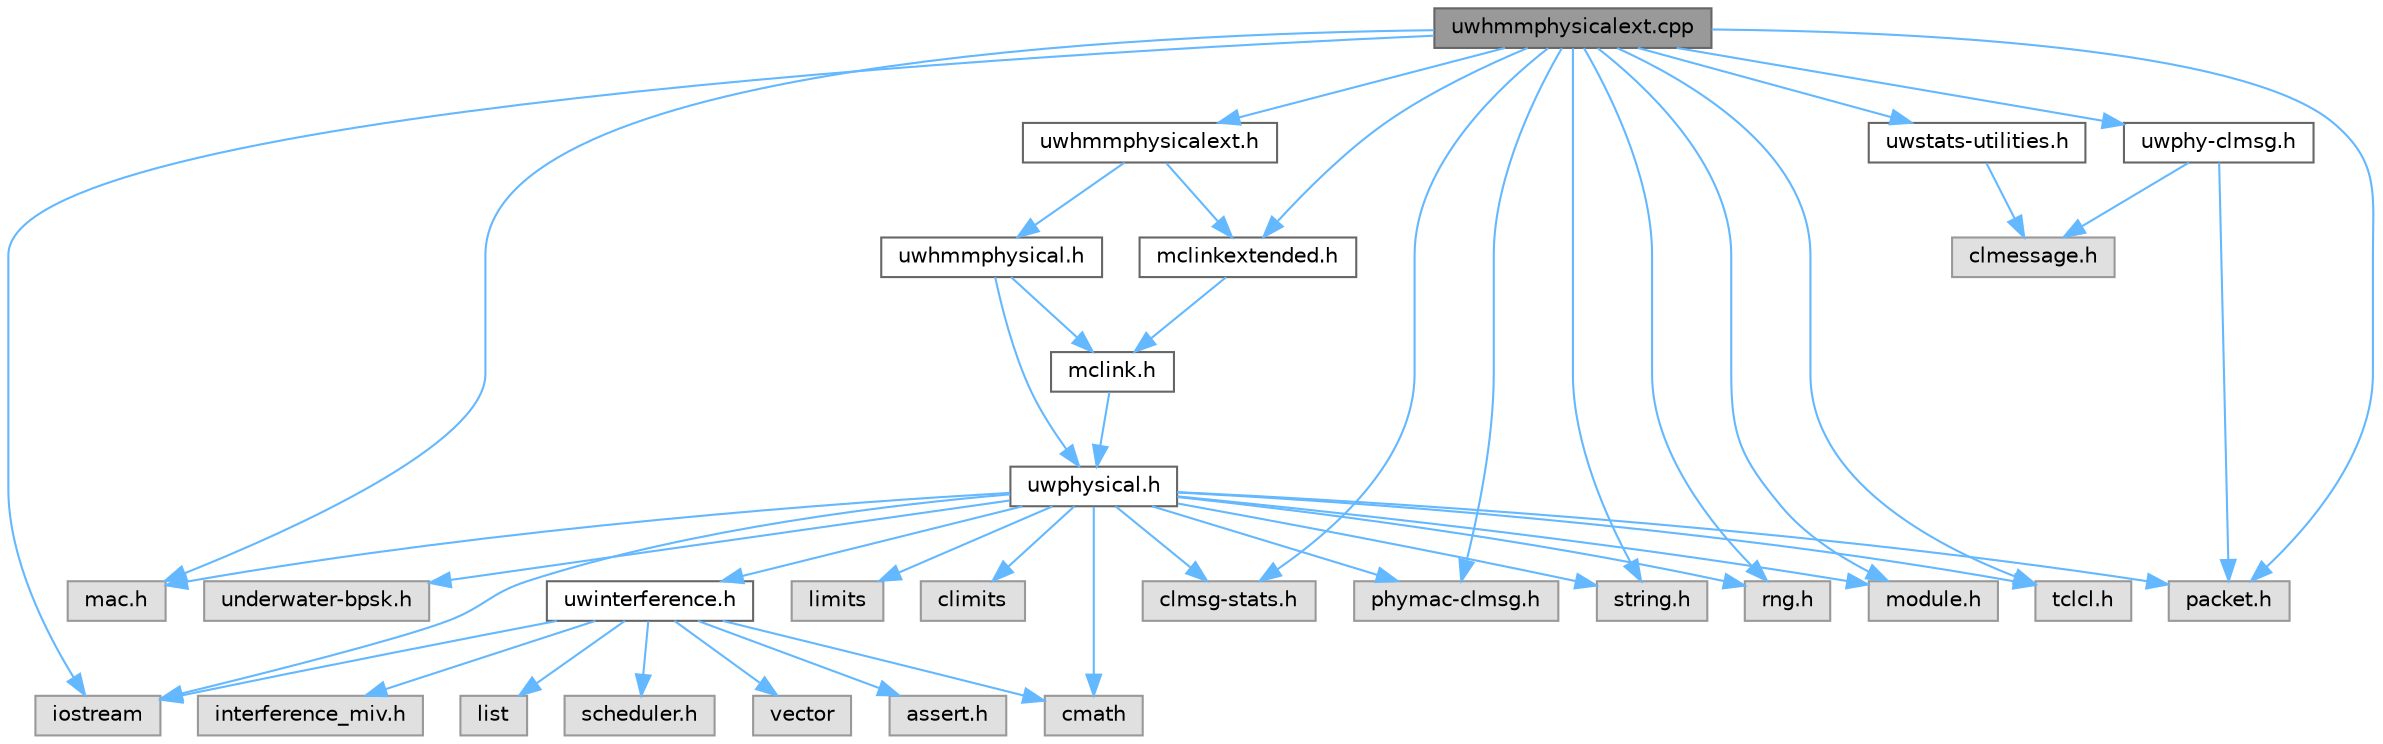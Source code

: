 digraph "uwhmmphysicalext.cpp"
{
 // LATEX_PDF_SIZE
  bgcolor="transparent";
  edge [fontname=Helvetica,fontsize=10,labelfontname=Helvetica,labelfontsize=10];
  node [fontname=Helvetica,fontsize=10,shape=box,height=0.2,width=0.4];
  Node1 [id="Node000001",label="uwhmmphysicalext.cpp",height=0.2,width=0.4,color="gray40", fillcolor="grey60", style="filled", fontcolor="black",tooltip="Implementation of UnderwaterHMMPhysicalExt class."];
  Node1 -> Node2 [id="edge1_Node000001_Node000002",color="steelblue1",style="solid",tooltip=" "];
  Node2 [id="Node000002",label="uwhmmphysicalext.h",height=0.2,width=0.4,color="grey40", fillcolor="white", style="filled",URL="$uwhmmphysicalext_8h.html",tooltip="Definition of UwHMMPhysicalExt class."];
  Node2 -> Node3 [id="edge2_Node000002_Node000003",color="steelblue1",style="solid",tooltip=" "];
  Node3 [id="Node000003",label="uwhmmphysical.h",height=0.2,width=0.4,color="grey40", fillcolor="white", style="filled",URL="$uwhmmphysical_8h.html",tooltip="Definition of UwHMMPhysical class."];
  Node3 -> Node4 [id="edge3_Node000003_Node000004",color="steelblue1",style="solid",tooltip=" "];
  Node4 [id="Node000004",label="uwphysical.h",height=0.2,width=0.4,color="grey40", fillcolor="white", style="filled",URL="$uwphysical_8h.html",tooltip="Definition of UwPhysical class."];
  Node4 -> Node5 [id="edge4_Node000004_Node000005",color="steelblue1",style="solid",tooltip=" "];
  Node5 [id="Node000005",label="underwater-bpsk.h",height=0.2,width=0.4,color="grey60", fillcolor="#E0E0E0", style="filled",tooltip=" "];
  Node4 -> Node6 [id="edge5_Node000004_Node000006",color="steelblue1",style="solid",tooltip=" "];
  Node6 [id="Node000006",label="uwinterference.h",height=0.2,width=0.4,color="grey40", fillcolor="white", style="filled",URL="$uwinterference_8h.html",tooltip="Implementation of uwinterference class."];
  Node6 -> Node7 [id="edge6_Node000006_Node000007",color="steelblue1",style="solid",tooltip=" "];
  Node7 [id="Node000007",label="interference_miv.h",height=0.2,width=0.4,color="grey60", fillcolor="#E0E0E0", style="filled",tooltip=" "];
  Node6 -> Node8 [id="edge7_Node000006_Node000008",color="steelblue1",style="solid",tooltip=" "];
  Node8 [id="Node000008",label="list",height=0.2,width=0.4,color="grey60", fillcolor="#E0E0E0", style="filled",tooltip=" "];
  Node6 -> Node9 [id="edge8_Node000006_Node000009",color="steelblue1",style="solid",tooltip=" "];
  Node9 [id="Node000009",label="iostream",height=0.2,width=0.4,color="grey60", fillcolor="#E0E0E0", style="filled",tooltip=" "];
  Node6 -> Node10 [id="edge9_Node000006_Node000010",color="steelblue1",style="solid",tooltip=" "];
  Node10 [id="Node000010",label="scheduler.h",height=0.2,width=0.4,color="grey60", fillcolor="#E0E0E0", style="filled",tooltip=" "];
  Node6 -> Node11 [id="edge10_Node000006_Node000011",color="steelblue1",style="solid",tooltip=" "];
  Node11 [id="Node000011",label="vector",height=0.2,width=0.4,color="grey60", fillcolor="#E0E0E0", style="filled",tooltip=" "];
  Node6 -> Node12 [id="edge11_Node000006_Node000012",color="steelblue1",style="solid",tooltip=" "];
  Node12 [id="Node000012",label="assert.h",height=0.2,width=0.4,color="grey60", fillcolor="#E0E0E0", style="filled",tooltip=" "];
  Node6 -> Node13 [id="edge12_Node000006_Node000013",color="steelblue1",style="solid",tooltip=" "];
  Node13 [id="Node000013",label="cmath",height=0.2,width=0.4,color="grey60", fillcolor="#E0E0E0", style="filled",tooltip=" "];
  Node4 -> Node14 [id="edge13_Node000004_Node000014",color="steelblue1",style="solid",tooltip=" "];
  Node14 [id="Node000014",label="mac.h",height=0.2,width=0.4,color="grey60", fillcolor="#E0E0E0", style="filled",tooltip=" "];
  Node4 -> Node15 [id="edge14_Node000004_Node000015",color="steelblue1",style="solid",tooltip=" "];
  Node15 [id="Node000015",label="clmsg-stats.h",height=0.2,width=0.4,color="grey60", fillcolor="#E0E0E0", style="filled",tooltip=" "];
  Node4 -> Node16 [id="edge15_Node000004_Node000016",color="steelblue1",style="solid",tooltip=" "];
  Node16 [id="Node000016",label="phymac-clmsg.h",height=0.2,width=0.4,color="grey60", fillcolor="#E0E0E0", style="filled",tooltip=" "];
  Node4 -> Node17 [id="edge16_Node000004_Node000017",color="steelblue1",style="solid",tooltip=" "];
  Node17 [id="Node000017",label="string.h",height=0.2,width=0.4,color="grey60", fillcolor="#E0E0E0", style="filled",tooltip=" "];
  Node4 -> Node18 [id="edge17_Node000004_Node000018",color="steelblue1",style="solid",tooltip=" "];
  Node18 [id="Node000018",label="rng.h",height=0.2,width=0.4,color="grey60", fillcolor="#E0E0E0", style="filled",tooltip=" "];
  Node4 -> Node19 [id="edge18_Node000004_Node000019",color="steelblue1",style="solid",tooltip=" "];
  Node19 [id="Node000019",label="packet.h",height=0.2,width=0.4,color="grey60", fillcolor="#E0E0E0", style="filled",tooltip=" "];
  Node4 -> Node20 [id="edge19_Node000004_Node000020",color="steelblue1",style="solid",tooltip=" "];
  Node20 [id="Node000020",label="module.h",height=0.2,width=0.4,color="grey60", fillcolor="#E0E0E0", style="filled",tooltip=" "];
  Node4 -> Node21 [id="edge20_Node000004_Node000021",color="steelblue1",style="solid",tooltip=" "];
  Node21 [id="Node000021",label="tclcl.h",height=0.2,width=0.4,color="grey60", fillcolor="#E0E0E0", style="filled",tooltip=" "];
  Node4 -> Node9 [id="edge21_Node000004_Node000009",color="steelblue1",style="solid",tooltip=" "];
  Node4 -> Node13 [id="edge22_Node000004_Node000013",color="steelblue1",style="solid",tooltip=" "];
  Node4 -> Node22 [id="edge23_Node000004_Node000022",color="steelblue1",style="solid",tooltip=" "];
  Node22 [id="Node000022",label="limits",height=0.2,width=0.4,color="grey60", fillcolor="#E0E0E0", style="filled",tooltip=" "];
  Node4 -> Node23 [id="edge24_Node000004_Node000023",color="steelblue1",style="solid",tooltip=" "];
  Node23 [id="Node000023",label="climits",height=0.2,width=0.4,color="grey60", fillcolor="#E0E0E0", style="filled",tooltip=" "];
  Node3 -> Node24 [id="edge25_Node000003_Node000024",color="steelblue1",style="solid",tooltip=" "];
  Node24 [id="Node000024",label="mclink.h",height=0.2,width=0.4,color="grey40", fillcolor="white", style="filled",URL="$mclink_8h.html",tooltip="Definition of MCLink class."];
  Node24 -> Node4 [id="edge26_Node000024_Node000004",color="steelblue1",style="solid",tooltip=" "];
  Node2 -> Node25 [id="edge27_Node000002_Node000025",color="steelblue1",style="solid",tooltip=" "];
  Node25 [id="Node000025",label="mclinkextended.h",height=0.2,width=0.4,color="grey40", fillcolor="white", style="filled",URL="$mclinkextended_8h.html",tooltip="Definition of MCLinkExtended class, extending MCLink."];
  Node25 -> Node24 [id="edge28_Node000025_Node000024",color="steelblue1",style="solid",tooltip=" "];
  Node1 -> Node25 [id="edge29_Node000001_Node000025",color="steelblue1",style="solid",tooltip=" "];
  Node1 -> Node26 [id="edge30_Node000001_Node000026",color="steelblue1",style="solid",tooltip=" "];
  Node26 [id="Node000026",label="uwphy-clmsg.h",height=0.2,width=0.4,color="grey40", fillcolor="white", style="filled",URL="$uwphy-clmsg_8h.html",tooltip="Definition of ClMsgUwMmac class."];
  Node26 -> Node27 [id="edge31_Node000026_Node000027",color="steelblue1",style="solid",tooltip=" "];
  Node27 [id="Node000027",label="clmessage.h",height=0.2,width=0.4,color="grey60", fillcolor="#E0E0E0", style="filled",tooltip=" "];
  Node26 -> Node19 [id="edge32_Node000026_Node000019",color="steelblue1",style="solid",tooltip=" "];
  Node1 -> Node28 [id="edge33_Node000001_Node000028",color="steelblue1",style="solid",tooltip=" "];
  Node28 [id="Node000028",label="uwstats-utilities.h",height=0.2,width=0.4,color="grey40", fillcolor="white", style="filled",URL="$uwstats-utilities_8h.html",tooltip="Utilities to manage stats."];
  Node28 -> Node27 [id="edge34_Node000028_Node000027",color="steelblue1",style="solid",tooltip=" "];
  Node1 -> Node14 [id="edge35_Node000001_Node000014",color="steelblue1",style="solid",tooltip=" "];
  Node1 -> Node15 [id="edge36_Node000001_Node000015",color="steelblue1",style="solid",tooltip=" "];
  Node1 -> Node16 [id="edge37_Node000001_Node000016",color="steelblue1",style="solid",tooltip=" "];
  Node1 -> Node17 [id="edge38_Node000001_Node000017",color="steelblue1",style="solid",tooltip=" "];
  Node1 -> Node18 [id="edge39_Node000001_Node000018",color="steelblue1",style="solid",tooltip=" "];
  Node1 -> Node19 [id="edge40_Node000001_Node000019",color="steelblue1",style="solid",tooltip=" "];
  Node1 -> Node20 [id="edge41_Node000001_Node000020",color="steelblue1",style="solid",tooltip=" "];
  Node1 -> Node21 [id="edge42_Node000001_Node000021",color="steelblue1",style="solid",tooltip=" "];
  Node1 -> Node9 [id="edge43_Node000001_Node000009",color="steelblue1",style="solid",tooltip=" "];
}
